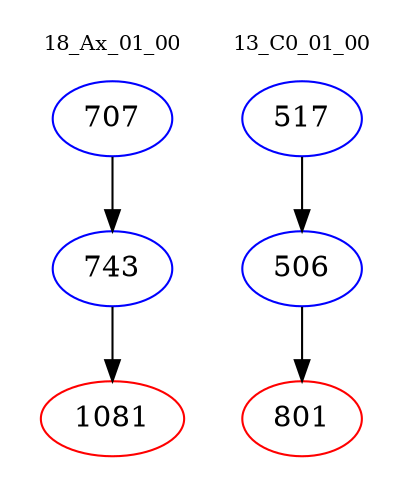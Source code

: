 digraph{
subgraph cluster_0 {
color = white
label = "18_Ax_01_00";
fontsize=10;
T0_707 [label="707", color="blue"]
T0_707 -> T0_743 [color="black"]
T0_743 [label="743", color="blue"]
T0_743 -> T0_1081 [color="black"]
T0_1081 [label="1081", color="red"]
}
subgraph cluster_1 {
color = white
label = "13_C0_01_00";
fontsize=10;
T1_517 [label="517", color="blue"]
T1_517 -> T1_506 [color="black"]
T1_506 [label="506", color="blue"]
T1_506 -> T1_801 [color="black"]
T1_801 [label="801", color="red"]
}
}
